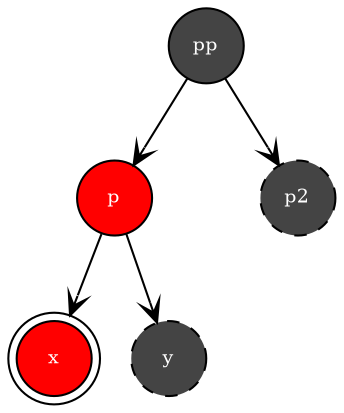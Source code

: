 digraph G {
    graph [nodesep=0.1]
    node [shape=circle style="filled" fillcolor="#444444" fontcolor="white" fontsize=9]
    edge [arrowhead=vee]

    pp [group=pp]
    p [group=p fillcolor="red"]
    _pp [group=pp style=invis]
    p2 [style="dashed,filled"];
    x [shape=doublecircle fillcolor="red"];
    _p [group=p label="" width=0 style=invis]

    pp -> p
    pp -> _pp [style=invis]
    pp -> p2
    
    p -> x
    p -> _p [style=invis]
    y [style="dashed,filled"]
    p -> y
    
}